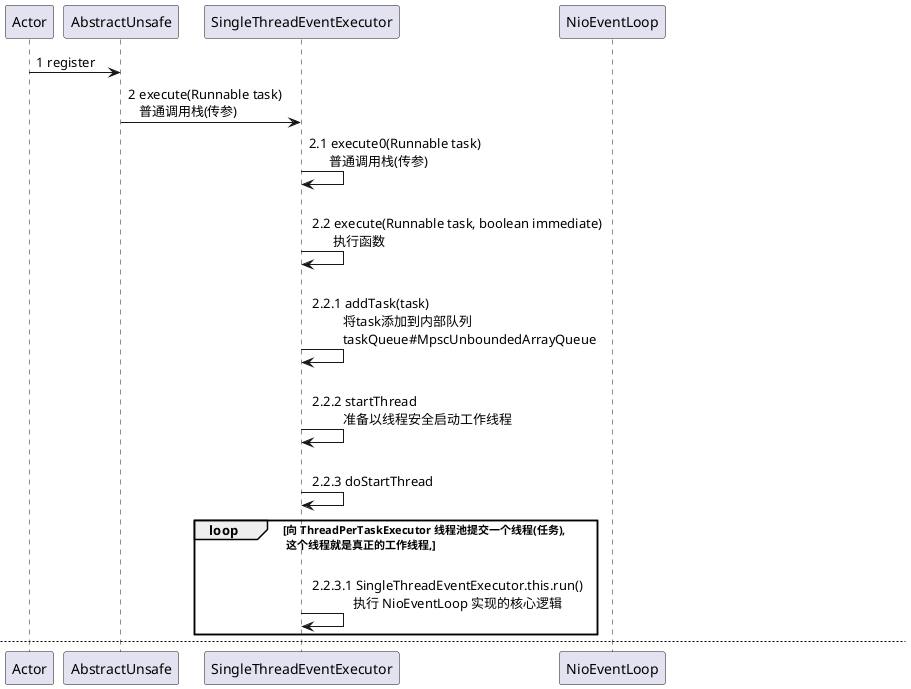 @startuml participant

Actor -> AbstractUnsafe: 1 register

AbstractUnsafe -> SingleThreadEventExecutor: 2 execute(Runnable task) \n   普通调用栈(传参)
SingleThreadEventExecutor -> SingleThreadEventExecutor: 2.1 execute0(Runnable task) \n      普通调用栈(传参)
SingleThreadEventExecutor -> SingleThreadEventExecutor: \n 2.2 execute(Runnable task, boolean immediate) \n       执行函数
SingleThreadEventExecutor -> SingleThreadEventExecutor: \n 2.2.1 addTask(task) \n          将task添加到内部队列 \n          taskQueue#MpscUnboundedArrayQueue
SingleThreadEventExecutor -> SingleThreadEventExecutor: \n 2.2.2 startThread \n          准备以线程安全启动工作线程

SingleThreadEventExecutor -> SingleThreadEventExecutor: \n 2.2.3 doStartThread

' ----- 分割线 -----
loop 向 ThreadPerTaskExecutor 线程池提交一个线程(任务),\n 这个线程就是真正的工作线程,
SingleThreadEventExecutor -> SingleThreadEventExecutor: \n 2.2.3.1 SingleThreadEventExecutor.this.run() \n             执行 NioEventLoop 实现的核心逻辑
end
' ----- 分割线 -----

newpage NioEventLoop#run 方法 \n 即:SingleThreadEventExecutor.this.run()

SingleThreadEventExecutor -> NioEventLoop: run

' ----- 分割线 -----
loop 'for (;;)' 死循环
NioEventLoop -> NioEventLoop: \n 1 检查 taskQueue 任务数

alt 没有任务

NioEventLoop -> NioEventLoop: \n 2 select(long deadlineNanos) \n    尝试轮询IO事件(就绪的channel) \n    可能会阻塞

else 有任务

NioEventLoop -> NioEventLoop: \n 3 processSelectedKeys
NioEventLoop -> NioEventLoop: \n 3.1 处理 OP_CONNECT 事件(建立连接事件)
NioEventLoop -> NioEventLoop: \n 3.2 处理 OP_WRITE 事件(写事件)
NioEventLoop -> NioEventLoop: \n 3.3 处理 OP_READ 事件(读事件)

NioEventLoop -> NioEventLoop: \n 4 runAllTasks

end

end
' ----- 分割线 -----

SingleThreadEventExecutor <-- NioEventLoop: \n

SingleThreadEventExecutor -> SingleThreadEventExecutor: \n x.x.x 其余逻辑暂略

Actor <-- SingleThreadEventExecutor
@enduml